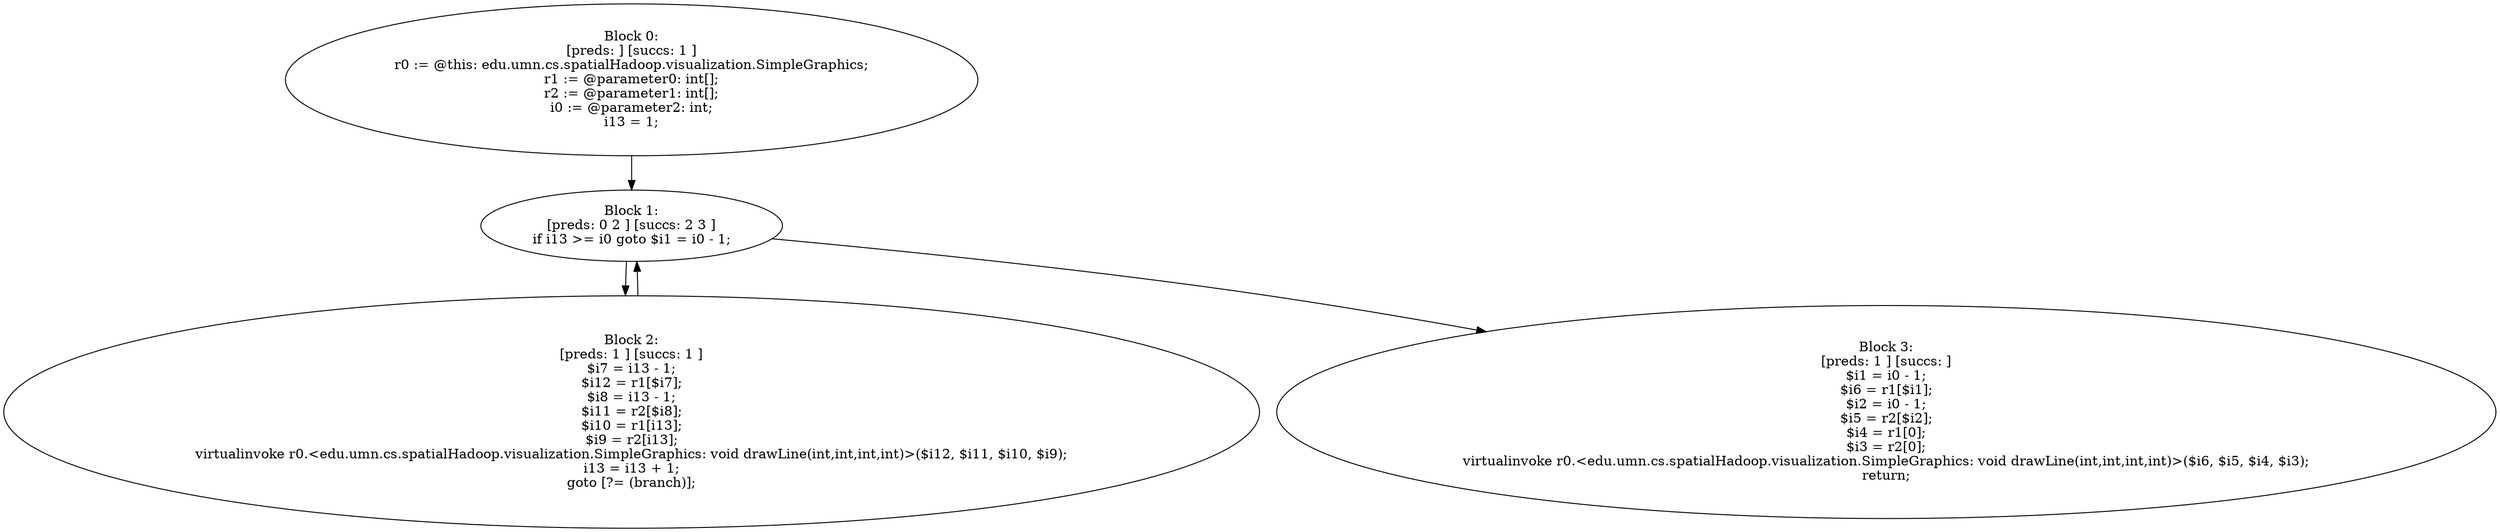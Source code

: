 digraph "unitGraph" {
    "Block 0:
[preds: ] [succs: 1 ]
r0 := @this: edu.umn.cs.spatialHadoop.visualization.SimpleGraphics;
r1 := @parameter0: int[];
r2 := @parameter1: int[];
i0 := @parameter2: int;
i13 = 1;
"
    "Block 1:
[preds: 0 2 ] [succs: 2 3 ]
if i13 >= i0 goto $i1 = i0 - 1;
"
    "Block 2:
[preds: 1 ] [succs: 1 ]
$i7 = i13 - 1;
$i12 = r1[$i7];
$i8 = i13 - 1;
$i11 = r2[$i8];
$i10 = r1[i13];
$i9 = r2[i13];
virtualinvoke r0.<edu.umn.cs.spatialHadoop.visualization.SimpleGraphics: void drawLine(int,int,int,int)>($i12, $i11, $i10, $i9);
i13 = i13 + 1;
goto [?= (branch)];
"
    "Block 3:
[preds: 1 ] [succs: ]
$i1 = i0 - 1;
$i6 = r1[$i1];
$i2 = i0 - 1;
$i5 = r2[$i2];
$i4 = r1[0];
$i3 = r2[0];
virtualinvoke r0.<edu.umn.cs.spatialHadoop.visualization.SimpleGraphics: void drawLine(int,int,int,int)>($i6, $i5, $i4, $i3);
return;
"
    "Block 0:
[preds: ] [succs: 1 ]
r0 := @this: edu.umn.cs.spatialHadoop.visualization.SimpleGraphics;
r1 := @parameter0: int[];
r2 := @parameter1: int[];
i0 := @parameter2: int;
i13 = 1;
"->"Block 1:
[preds: 0 2 ] [succs: 2 3 ]
if i13 >= i0 goto $i1 = i0 - 1;
";
    "Block 1:
[preds: 0 2 ] [succs: 2 3 ]
if i13 >= i0 goto $i1 = i0 - 1;
"->"Block 2:
[preds: 1 ] [succs: 1 ]
$i7 = i13 - 1;
$i12 = r1[$i7];
$i8 = i13 - 1;
$i11 = r2[$i8];
$i10 = r1[i13];
$i9 = r2[i13];
virtualinvoke r0.<edu.umn.cs.spatialHadoop.visualization.SimpleGraphics: void drawLine(int,int,int,int)>($i12, $i11, $i10, $i9);
i13 = i13 + 1;
goto [?= (branch)];
";
    "Block 1:
[preds: 0 2 ] [succs: 2 3 ]
if i13 >= i0 goto $i1 = i0 - 1;
"->"Block 3:
[preds: 1 ] [succs: ]
$i1 = i0 - 1;
$i6 = r1[$i1];
$i2 = i0 - 1;
$i5 = r2[$i2];
$i4 = r1[0];
$i3 = r2[0];
virtualinvoke r0.<edu.umn.cs.spatialHadoop.visualization.SimpleGraphics: void drawLine(int,int,int,int)>($i6, $i5, $i4, $i3);
return;
";
    "Block 2:
[preds: 1 ] [succs: 1 ]
$i7 = i13 - 1;
$i12 = r1[$i7];
$i8 = i13 - 1;
$i11 = r2[$i8];
$i10 = r1[i13];
$i9 = r2[i13];
virtualinvoke r0.<edu.umn.cs.spatialHadoop.visualization.SimpleGraphics: void drawLine(int,int,int,int)>($i12, $i11, $i10, $i9);
i13 = i13 + 1;
goto [?= (branch)];
"->"Block 1:
[preds: 0 2 ] [succs: 2 3 ]
if i13 >= i0 goto $i1 = i0 - 1;
";
}
